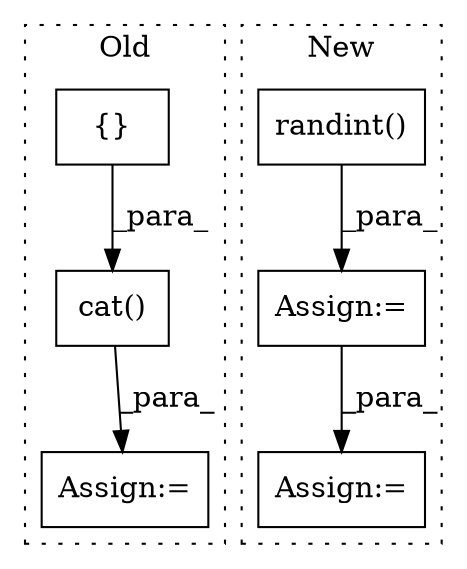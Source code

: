digraph G {
subgraph cluster0 {
1 [label="cat()" a="75" s="11576,11591" l="10,8" shape="box"];
3 [label="{}" a="59" s="11397,11397" l="2,1" shape="box"];
4 [label="Assign:=" a="68" s="11573" l="3" shape="box"];
label = "Old";
style="dotted";
}
subgraph cluster1 {
2 [label="randint()" a="75" s="11208,11243" l="14,20" shape="box"];
5 [label="Assign:=" a="68" s="11403" l="12" shape="box"];
6 [label="Assign:=" a="68" s="11205" l="3" shape="box"];
label = "New";
style="dotted";
}
1 -> 4 [label="_para_"];
2 -> 6 [label="_para_"];
3 -> 1 [label="_para_"];
6 -> 5 [label="_para_"];
}